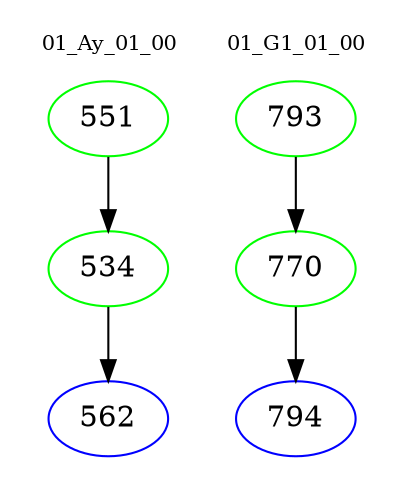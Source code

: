 digraph{
subgraph cluster_0 {
color = white
label = "01_Ay_01_00";
fontsize=10;
T0_551 [label="551", color="green"]
T0_551 -> T0_534 [color="black"]
T0_534 [label="534", color="green"]
T0_534 -> T0_562 [color="black"]
T0_562 [label="562", color="blue"]
}
subgraph cluster_1 {
color = white
label = "01_G1_01_00";
fontsize=10;
T1_793 [label="793", color="green"]
T1_793 -> T1_770 [color="black"]
T1_770 [label="770", color="green"]
T1_770 -> T1_794 [color="black"]
T1_794 [label="794", color="blue"]
}
}

